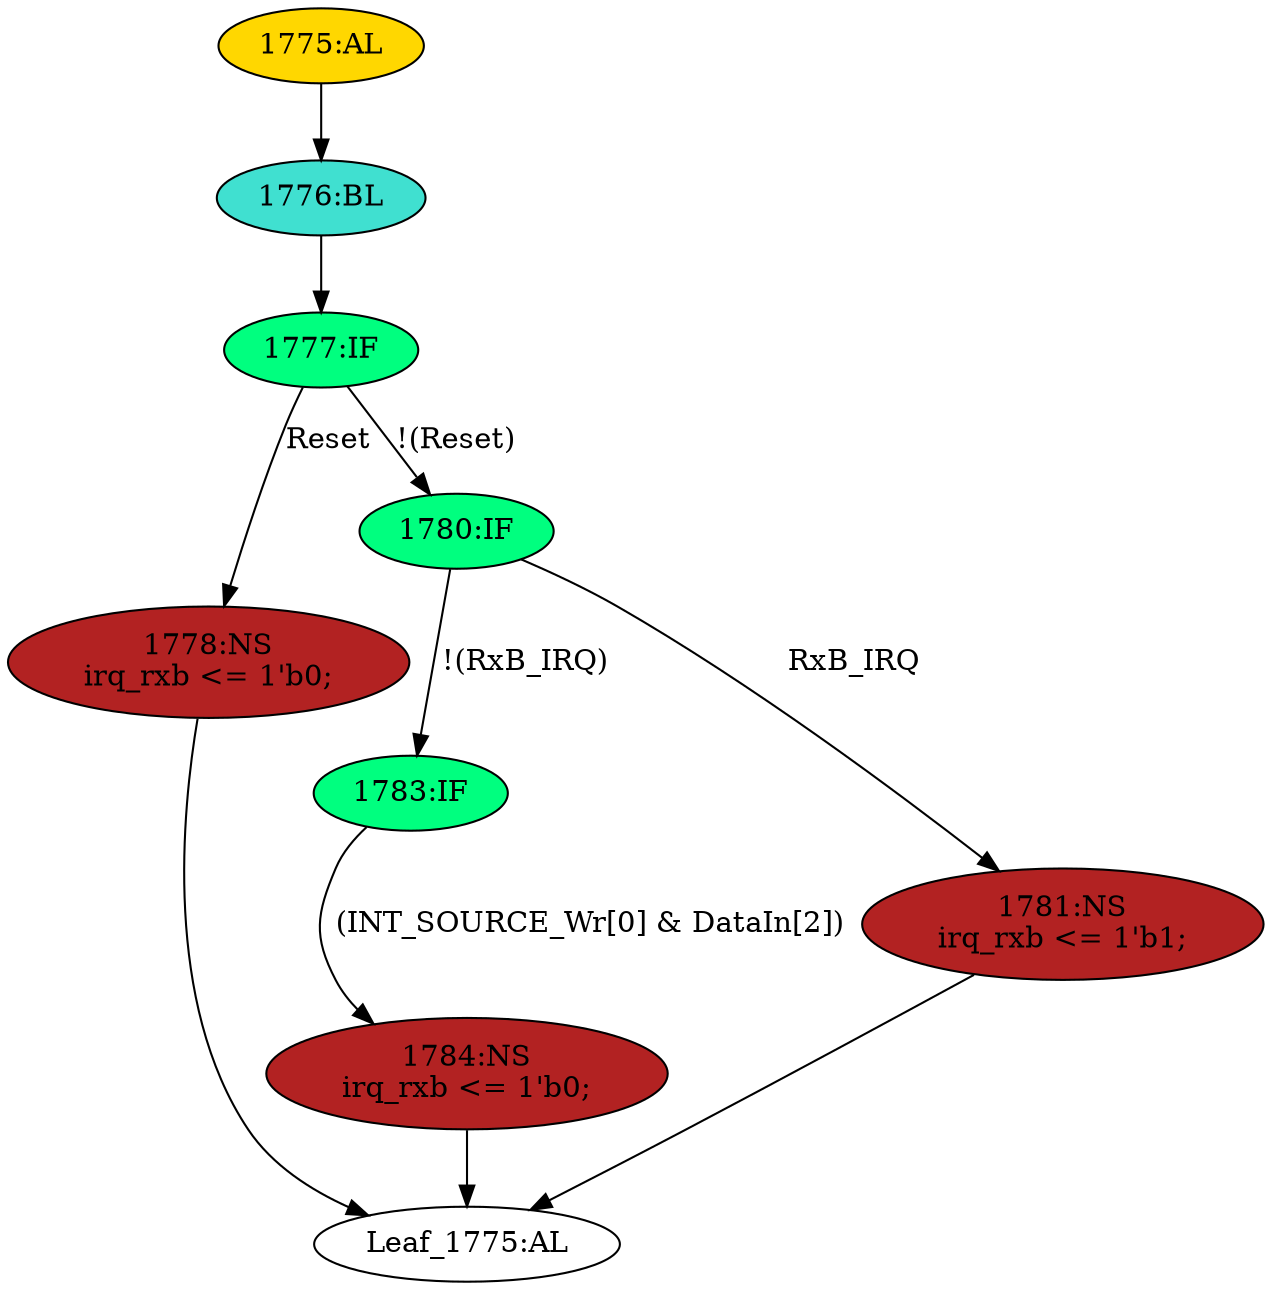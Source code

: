 strict digraph "" {
	node [label="\N"];
	"1775:AL"	 [ast="<pyverilog.vparser.ast.Always object at 0x7fbdee042510>",
		clk_sens=True,
		fillcolor=gold,
		label="1775:AL",
		sens="['Clk', 'Reset']",
		statements="[]",
		style=filled,
		typ=Always,
		use_var="['Reset', 'INT_SOURCE_Wr', 'DataIn', 'RxB_IRQ']"];
	"1776:BL"	 [ast="<pyverilog.vparser.ast.Block object at 0x7fbdee042690>",
		fillcolor=turquoise,
		label="1776:BL",
		statements="[]",
		style=filled,
		typ=Block];
	"1775:AL" -> "1776:BL"	 [cond="[]",
		lineno=None];
	"1783:IF"	 [ast="<pyverilog.vparser.ast.IfStatement object at 0x7fbdee042750>",
		fillcolor=springgreen,
		label="1783:IF",
		statements="[]",
		style=filled,
		typ=IfStatement];
	"1784:NS"	 [ast="<pyverilog.vparser.ast.NonblockingSubstitution object at 0x7fbdee042790>",
		fillcolor=firebrick,
		label="1784:NS
irq_rxb <= 1'b0;",
		statements="[<pyverilog.vparser.ast.NonblockingSubstitution object at 0x7fbdee042790>]",
		style=filled,
		typ=NonblockingSubstitution];
	"1783:IF" -> "1784:NS"	 [cond="['INT_SOURCE_Wr', 'DataIn']",
		label="(INT_SOURCE_Wr[0] & DataIn[2])",
		lineno=1783];
	"1777:IF"	 [ast="<pyverilog.vparser.ast.IfStatement object at 0x7fbdee0426d0>",
		fillcolor=springgreen,
		label="1777:IF",
		statements="[]",
		style=filled,
		typ=IfStatement];
	"1776:BL" -> "1777:IF"	 [cond="[]",
		lineno=None];
	"Leaf_1775:AL"	 [def_var="['irq_rxb']",
		label="Leaf_1775:AL"];
	"1784:NS" -> "Leaf_1775:AL"	 [cond="[]",
		lineno=None];
	"1778:NS"	 [ast="<pyverilog.vparser.ast.NonblockingSubstitution object at 0x7fbdee042c10>",
		fillcolor=firebrick,
		label="1778:NS
irq_rxb <= 1'b0;",
		statements="[<pyverilog.vparser.ast.NonblockingSubstitution object at 0x7fbdee042c10>]",
		style=filled,
		typ=NonblockingSubstitution];
	"1777:IF" -> "1778:NS"	 [cond="['Reset']",
		label=Reset,
		lineno=1777];
	"1780:IF"	 [ast="<pyverilog.vparser.ast.IfStatement object at 0x7fbdee042710>",
		fillcolor=springgreen,
		label="1780:IF",
		statements="[]",
		style=filled,
		typ=IfStatement];
	"1777:IF" -> "1780:IF"	 [cond="['Reset']",
		label="!(Reset)",
		lineno=1777];
	"1778:NS" -> "Leaf_1775:AL"	 [cond="[]",
		lineno=None];
	"1780:IF" -> "1783:IF"	 [cond="['RxB_IRQ']",
		label="!(RxB_IRQ)",
		lineno=1780];
	"1781:NS"	 [ast="<pyverilog.vparser.ast.NonblockingSubstitution object at 0x7fbdee042a90>",
		fillcolor=firebrick,
		label="1781:NS
irq_rxb <= 1'b1;",
		statements="[<pyverilog.vparser.ast.NonblockingSubstitution object at 0x7fbdee042a90>]",
		style=filled,
		typ=NonblockingSubstitution];
	"1780:IF" -> "1781:NS"	 [cond="['RxB_IRQ']",
		label=RxB_IRQ,
		lineno=1780];
	"1781:NS" -> "Leaf_1775:AL"	 [cond="[]",
		lineno=None];
}
